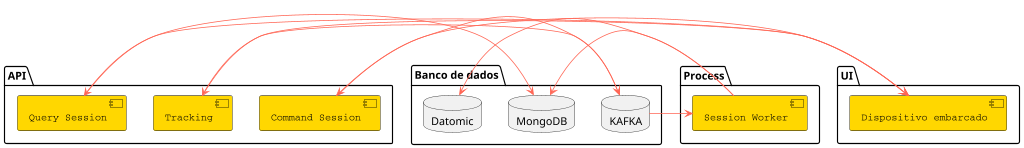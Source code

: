 @startuml
scale 1024*768

skinparam interface {
  backgroundColor RosyBrown
  borderColor orange
}


skinparam component {
  FontSize 13
  BackgroundColor<<Apache>> Red
  BorderColor<<Apache>> #FF6655
  FontName Courier
  BorderColor black
  BackgroundColor gold
  ArrowFontName Impact
  ArrowColor #FF6655
  ArrowFontColor #777777
}

package "UI" {
    [Dispositivo embarcado]
}

package "API"{
    [Command Session]
    [Query Session]
    [Tracking]
}

package "Banco de dados"{
    database KAFKA
    database MongoDB
    database Datomic
}


package "Process"{
    [Session Worker]
}

[Command Session] -right-> KAFKA
[Tracking] -right-> KAFKA
[Query Session] -right-> MongoDB
KAFKA -left-> [Session Worker]
[Session Worker] -right-> Datomic
[Session Worker] -right-> MongoDB

[Dispositivo embarcado] <-right-> [Command Session]
[Dispositivo embarcado] <-right-> [Query Session]
[Dispositivo embarcado] <-right-> [Tracking]

@enduml